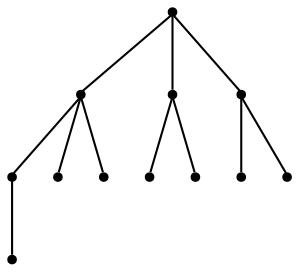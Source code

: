 graph {
  node [shape=point,comment="{\"directed\":false,\"doi\":\"10.1007/978-3-642-18469-7_16\",\"figure\":\"1 (1)\"}"]

  v0 [pos="1077.7604079188743,854.4302253247415"]
  v1 [pos="1077.7604079188743,779.7099323628671"]
  v2 [pos="1040.3795562976784,929.1505182866161"]
  v3 [pos="1040.3796199284777,854.4302253247415"]
  v4 [pos="1002.9904167648692,854.4302253247415"]
  v5 [pos="928.2244820743216,929.1505182866161"]
  v6 [pos="965.6054132340169,854.4302253247416"]
  v7 [pos="890.8353425415125,854.4302253247415"]
  v8 [pos="928.2244820743216,1041.2309259352091"]
  v9 [pos="816.0652718490082,929.150518286616"]
  v10 [pos="778.6802683181559,854.4302253247415"]
  v11 [pos="853.4544750126166,854.4302253247415"]

  v0 -- v1 [id="-1",pos="1077.7604079188743,854.4302253247415 1077.7604079188743,779.7099323628671 1077.7604079188743,779.7099323628671 1077.7604079188743,779.7099323628671"]
  v9 -- v11 [id="-2",pos="816.0652718490082,929.150518286616 853.4544750126166,854.4302253247415 853.4544750126166,854.4302253247415 853.4544750126166,854.4302253247415"]
  v9 -- v10 [id="-3",pos="816.0652718490082,929.150518286616 778.6802683181559,854.4302253247415 778.6802683181559,854.4302253247415 778.6802683181559,854.4302253247415"]
  v8 -- v2 [id="-4",pos="928.2244820743216,1041.2309259352091 1040.3795562976784,929.1505182866161 1040.3795562976784,929.1505182866161 1040.3795562976784,929.1505182866161"]
  v8 -- v9 [id="-5",pos="928.2244820743216,1041.2309259352091 816.0652718490082,929.150518286616 816.0652718490082,929.150518286616 816.0652718490082,929.150518286616"]
  v8 -- v5 [id="-6",pos="928.2244820743216,1041.2309259352091 928.2244820743216,929.1505182866161 928.2244820743216,929.1505182866161 928.2244820743216,929.1505182866161"]
  v5 -- v7 [id="-7",pos="928.2244820743216,929.1505182866161 890.8353425415125,854.4302253247415 890.8353425415125,854.4302253247415 890.8353425415125,854.4302253247415"]
  v5 -- v6 [id="-8",pos="928.2244820743216,929.1505182866161 965.6054132340169,854.4302253247416 965.6054132340169,854.4302253247416 965.6054132340169,854.4302253247416"]
  v2 -- v4 [id="-9",pos="1040.3795562976784,929.1505182866161 1002.9904167648692,854.4302253247415 1002.9904167648692,854.4302253247415 1002.9904167648692,854.4302253247415"]
  v2 -- v0 [id="-10",pos="1040.3795562976784,929.1505182866161 1077.7604079188743,854.4302253247415 1077.7604079188743,854.4302253247415 1077.7604079188743,854.4302253247415"]
  v2 -- v3 [id="-11",pos="1040.3795562976784,929.1505182866161 1040.3796199284777,854.4302253247415 1040.3796199284777,854.4302253247415 1040.3796199284777,854.4302253247415"]
}